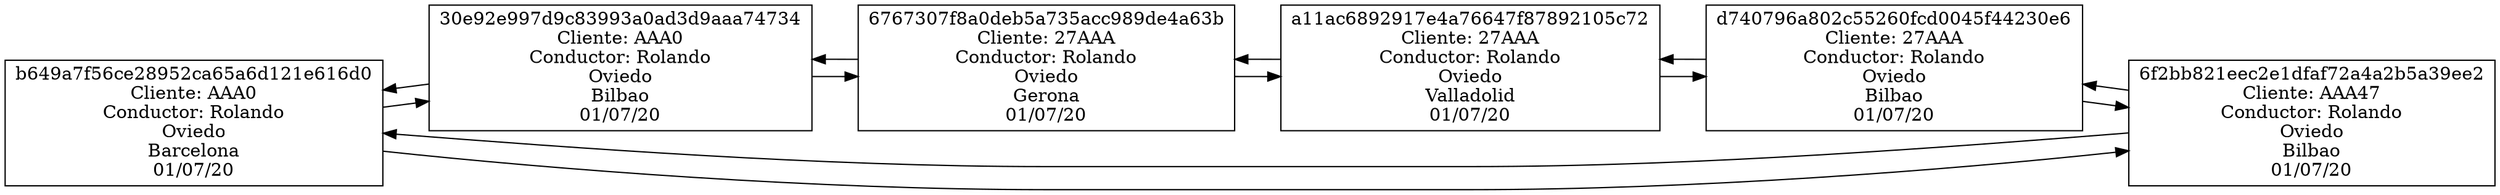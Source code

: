 digraph G {
 rankdir=LR 
 node[shape=box];
graph [ dpi = 300 ];
Db649a7f56ce28952ca65a6d121e616d0[label="b649a7f56ce28952ca65a6d121e616d0
Cliente: AAA0
Conductor: Rolando
Oviedo
Barcelona
01/07/20"];
D30e92e997d9c83993a0ad3d9aaa74734[label="30e92e997d9c83993a0ad3d9aaa74734
Cliente: AAA0
Conductor: Rolando
Oviedo
Bilbao
01/07/20"];
D6767307f8a0deb5a735acc989de4a63b[label="6767307f8a0deb5a735acc989de4a63b
Cliente: 27AAA
Conductor: Rolando
Oviedo
Gerona
01/07/20"];
Da11ac6892917e4a76647f87892105c72[label="a11ac6892917e4a76647f87892105c72
Cliente: 27AAA
Conductor: Rolando
Oviedo
Valladolid
01/07/20"];
Dd740796a802c55260fcd0045f44230e6[label="d740796a802c55260fcd0045f44230e6
Cliente: 27AAA
Conductor: Rolando
Oviedo
Bilbao
01/07/20"];
D6f2bb821eec2e1dfaf72a4a2b5a39ee2[label="6f2bb821eec2e1dfaf72a4a2b5a39ee2
Cliente: AAA47
Conductor: Rolando
Oviedo
Bilbao
01/07/20"];
Db649a7f56ce28952ca65a6d121e616d0->D30e92e997d9c83993a0ad3d9aaa74734
Db649a7f56ce28952ca65a6d121e616d0->D6f2bb821eec2e1dfaf72a4a2b5a39ee2
D30e92e997d9c83993a0ad3d9aaa74734->D6767307f8a0deb5a735acc989de4a63b
D30e92e997d9c83993a0ad3d9aaa74734->Db649a7f56ce28952ca65a6d121e616d0
D6767307f8a0deb5a735acc989de4a63b->Da11ac6892917e4a76647f87892105c72
D6767307f8a0deb5a735acc989de4a63b->D30e92e997d9c83993a0ad3d9aaa74734
Da11ac6892917e4a76647f87892105c72->Dd740796a802c55260fcd0045f44230e6
Da11ac6892917e4a76647f87892105c72->D6767307f8a0deb5a735acc989de4a63b
Dd740796a802c55260fcd0045f44230e6->D6f2bb821eec2e1dfaf72a4a2b5a39ee2
Dd740796a802c55260fcd0045f44230e6->Da11ac6892917e4a76647f87892105c72
D6f2bb821eec2e1dfaf72a4a2b5a39ee2->Db649a7f56ce28952ca65a6d121e616d0
D6f2bb821eec2e1dfaf72a4a2b5a39ee2->Dd740796a802c55260fcd0045f44230e6
}